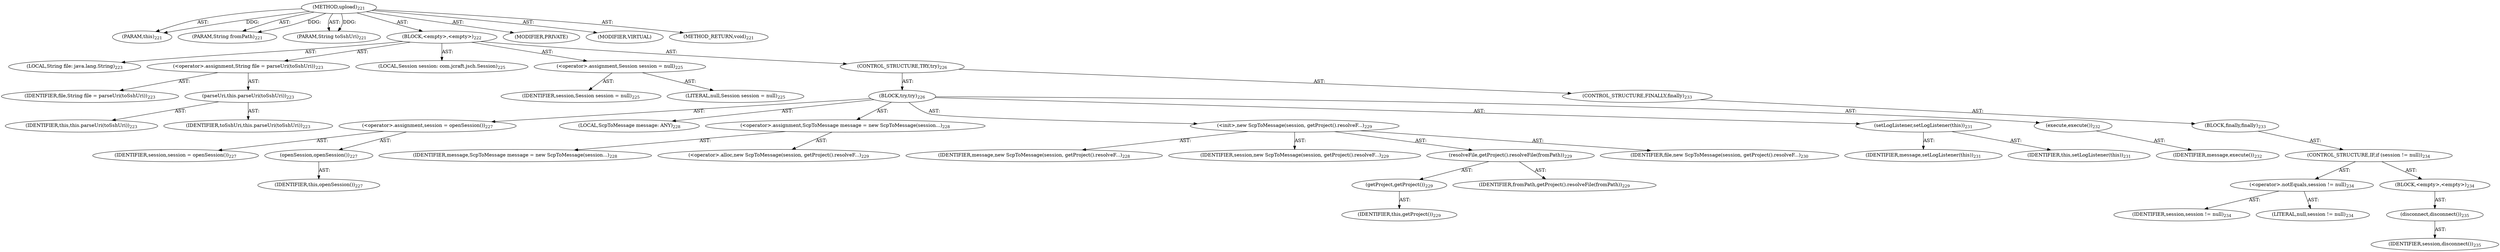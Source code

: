 digraph "upload" {  
"111669149703" [label = <(METHOD,upload)<SUB>221</SUB>> ]
"115964116998" [label = <(PARAM,this)<SUB>221</SUB>> ]
"115964117009" [label = <(PARAM,String fromPath)<SUB>221</SUB>> ]
"115964117010" [label = <(PARAM,String toSshUri)<SUB>221</SUB>> ]
"25769803812" [label = <(BLOCK,&lt;empty&gt;,&lt;empty&gt;)<SUB>222</SUB>> ]
"94489280528" [label = <(LOCAL,String file: java.lang.String)<SUB>223</SUB>> ]
"30064771193" [label = <(&lt;operator&gt;.assignment,String file = parseUri(toSshUri))<SUB>223</SUB>> ]
"68719476856" [label = <(IDENTIFIER,file,String file = parseUri(toSshUri))<SUB>223</SUB>> ]
"30064771194" [label = <(parseUri,this.parseUri(toSshUri))<SUB>223</SUB>> ]
"68719476757" [label = <(IDENTIFIER,this,this.parseUri(toSshUri))<SUB>223</SUB>> ]
"68719476857" [label = <(IDENTIFIER,toSshUri,this.parseUri(toSshUri))<SUB>223</SUB>> ]
"94489280529" [label = <(LOCAL,Session session: com.jcraft.jsch.Session)<SUB>225</SUB>> ]
"30064771195" [label = <(&lt;operator&gt;.assignment,Session session = null)<SUB>225</SUB>> ]
"68719476858" [label = <(IDENTIFIER,session,Session session = null)<SUB>225</SUB>> ]
"90194313240" [label = <(LITERAL,null,Session session = null)<SUB>225</SUB>> ]
"47244640281" [label = <(CONTROL_STRUCTURE,TRY,try)<SUB>226</SUB>> ]
"25769803813" [label = <(BLOCK,try,try)<SUB>226</SUB>> ]
"30064771196" [label = <(&lt;operator&gt;.assignment,session = openSession())<SUB>227</SUB>> ]
"68719476859" [label = <(IDENTIFIER,session,session = openSession())<SUB>227</SUB>> ]
"30064771197" [label = <(openSession,openSession())<SUB>227</SUB>> ]
"68719476758" [label = <(IDENTIFIER,this,openSession())<SUB>227</SUB>> ]
"94489280530" [label = <(LOCAL,ScpToMessage message: ANY)<SUB>228</SUB>> ]
"30064771198" [label = <(&lt;operator&gt;.assignment,ScpToMessage message = new ScpToMessage(session...)<SUB>228</SUB>> ]
"68719476860" [label = <(IDENTIFIER,message,ScpToMessage message = new ScpToMessage(session...)<SUB>228</SUB>> ]
"30064771199" [label = <(&lt;operator&gt;.alloc,new ScpToMessage(session, getProject().resolveF...)<SUB>229</SUB>> ]
"30064771200" [label = <(&lt;init&gt;,new ScpToMessage(session, getProject().resolveF...)<SUB>229</SUB>> ]
"68719476861" [label = <(IDENTIFIER,message,new ScpToMessage(session, getProject().resolveF...)<SUB>228</SUB>> ]
"68719476862" [label = <(IDENTIFIER,session,new ScpToMessage(session, getProject().resolveF...)<SUB>229</SUB>> ]
"30064771201" [label = <(resolveFile,getProject().resolveFile(fromPath))<SUB>229</SUB>> ]
"30064771202" [label = <(getProject,getProject())<SUB>229</SUB>> ]
"68719476759" [label = <(IDENTIFIER,this,getProject())<SUB>229</SUB>> ]
"68719476863" [label = <(IDENTIFIER,fromPath,getProject().resolveFile(fromPath))<SUB>229</SUB>> ]
"68719476864" [label = <(IDENTIFIER,file,new ScpToMessage(session, getProject().resolveF...)<SUB>230</SUB>> ]
"30064771203" [label = <(setLogListener,setLogListener(this))<SUB>231</SUB>> ]
"68719476865" [label = <(IDENTIFIER,message,setLogListener(this))<SUB>231</SUB>> ]
"68719476760" [label = <(IDENTIFIER,this,setLogListener(this))<SUB>231</SUB>> ]
"30064771204" [label = <(execute,execute())<SUB>232</SUB>> ]
"68719476866" [label = <(IDENTIFIER,message,execute())<SUB>232</SUB>> ]
"47244640282" [label = <(CONTROL_STRUCTURE,FINALLY,finally)<SUB>233</SUB>> ]
"25769803814" [label = <(BLOCK,finally,finally)<SUB>233</SUB>> ]
"47244640283" [label = <(CONTROL_STRUCTURE,IF,if (session != null))<SUB>234</SUB>> ]
"30064771205" [label = <(&lt;operator&gt;.notEquals,session != null)<SUB>234</SUB>> ]
"68719476867" [label = <(IDENTIFIER,session,session != null)<SUB>234</SUB>> ]
"90194313241" [label = <(LITERAL,null,session != null)<SUB>234</SUB>> ]
"25769803815" [label = <(BLOCK,&lt;empty&gt;,&lt;empty&gt;)<SUB>234</SUB>> ]
"30064771206" [label = <(disconnect,disconnect())<SUB>235</SUB>> ]
"68719476868" [label = <(IDENTIFIER,session,disconnect())<SUB>235</SUB>> ]
"133143986193" [label = <(MODIFIER,PRIVATE)> ]
"133143986194" [label = <(MODIFIER,VIRTUAL)> ]
"128849018887" [label = <(METHOD_RETURN,void)<SUB>221</SUB>> ]
  "111669149703" -> "115964116998"  [ label = "AST: "] 
  "111669149703" -> "115964117009"  [ label = "AST: "] 
  "111669149703" -> "115964117010"  [ label = "AST: "] 
  "111669149703" -> "25769803812"  [ label = "AST: "] 
  "111669149703" -> "133143986193"  [ label = "AST: "] 
  "111669149703" -> "133143986194"  [ label = "AST: "] 
  "111669149703" -> "128849018887"  [ label = "AST: "] 
  "25769803812" -> "94489280528"  [ label = "AST: "] 
  "25769803812" -> "30064771193"  [ label = "AST: "] 
  "25769803812" -> "94489280529"  [ label = "AST: "] 
  "25769803812" -> "30064771195"  [ label = "AST: "] 
  "25769803812" -> "47244640281"  [ label = "AST: "] 
  "30064771193" -> "68719476856"  [ label = "AST: "] 
  "30064771193" -> "30064771194"  [ label = "AST: "] 
  "30064771194" -> "68719476757"  [ label = "AST: "] 
  "30064771194" -> "68719476857"  [ label = "AST: "] 
  "30064771195" -> "68719476858"  [ label = "AST: "] 
  "30064771195" -> "90194313240"  [ label = "AST: "] 
  "47244640281" -> "25769803813"  [ label = "AST: "] 
  "47244640281" -> "47244640282"  [ label = "AST: "] 
  "25769803813" -> "30064771196"  [ label = "AST: "] 
  "25769803813" -> "94489280530"  [ label = "AST: "] 
  "25769803813" -> "30064771198"  [ label = "AST: "] 
  "25769803813" -> "30064771200"  [ label = "AST: "] 
  "25769803813" -> "30064771203"  [ label = "AST: "] 
  "25769803813" -> "30064771204"  [ label = "AST: "] 
  "30064771196" -> "68719476859"  [ label = "AST: "] 
  "30064771196" -> "30064771197"  [ label = "AST: "] 
  "30064771197" -> "68719476758"  [ label = "AST: "] 
  "30064771198" -> "68719476860"  [ label = "AST: "] 
  "30064771198" -> "30064771199"  [ label = "AST: "] 
  "30064771200" -> "68719476861"  [ label = "AST: "] 
  "30064771200" -> "68719476862"  [ label = "AST: "] 
  "30064771200" -> "30064771201"  [ label = "AST: "] 
  "30064771200" -> "68719476864"  [ label = "AST: "] 
  "30064771201" -> "30064771202"  [ label = "AST: "] 
  "30064771201" -> "68719476863"  [ label = "AST: "] 
  "30064771202" -> "68719476759"  [ label = "AST: "] 
  "30064771203" -> "68719476865"  [ label = "AST: "] 
  "30064771203" -> "68719476760"  [ label = "AST: "] 
  "30064771204" -> "68719476866"  [ label = "AST: "] 
  "47244640282" -> "25769803814"  [ label = "AST: "] 
  "25769803814" -> "47244640283"  [ label = "AST: "] 
  "47244640283" -> "30064771205"  [ label = "AST: "] 
  "47244640283" -> "25769803815"  [ label = "AST: "] 
  "30064771205" -> "68719476867"  [ label = "AST: "] 
  "30064771205" -> "90194313241"  [ label = "AST: "] 
  "25769803815" -> "30064771206"  [ label = "AST: "] 
  "30064771206" -> "68719476868"  [ label = "AST: "] 
  "111669149703" -> "115964116998"  [ label = "DDG: "] 
  "111669149703" -> "115964117009"  [ label = "DDG: "] 
  "111669149703" -> "115964117010"  [ label = "DDG: "] 
}
